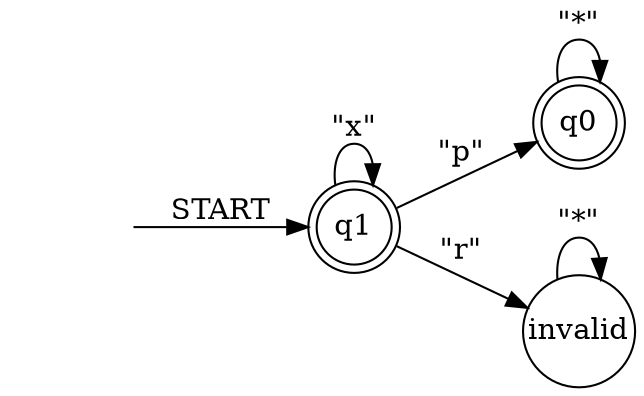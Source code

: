 # ----------------------------------- 
#Title:   p R !r
#From:  patterns.projects.cs.ksu.edu/documentation/patterns/ltl.shtml 
# alphabet : [x, p, r]
# ----------------------------------- 
 
 
digraph G {
  rankdir=LR;
  q0 [shape=doublecircle, margin=0];
  q1 [shape=doublecircle, margin=0];
  start0 [shape=none, style=invis];
  start0 -> q1 [label="START"];
  q1 -> q1  [label="\"x\""];
  q0 -> q0  [label="\"*\""];
  q1 -> q0  [label="\"p\""];
  invalid -> invalid  [label="\"*\""];
  q1 -> invalid  [label="\"r\""];
  invalid [shape=circle, margin=0];
}

